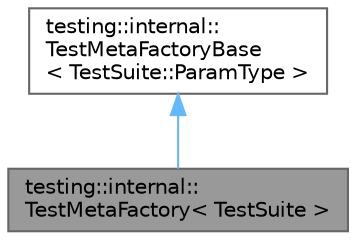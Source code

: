 digraph "testing::internal::TestMetaFactory&lt; TestSuite &gt;"
{
 // LATEX_PDF_SIZE
  bgcolor="transparent";
  edge [fontname=Helvetica,fontsize=10,labelfontname=Helvetica,labelfontsize=10];
  node [fontname=Helvetica,fontsize=10,shape=box,height=0.2,width=0.4];
  Node1 [id="Node000001",label="testing::internal::\lTestMetaFactory\< TestSuite \>",height=0.2,width=0.4,color="gray40", fillcolor="grey60", style="filled", fontcolor="black",tooltip=" "];
  Node2 -> Node1 [id="edge2_Node000001_Node000002",dir="back",color="steelblue1",style="solid",tooltip=" "];
  Node2 [id="Node000002",label="testing::internal::\lTestMetaFactoryBase\l\< TestSuite::ParamType \>",height=0.2,width=0.4,color="gray40", fillcolor="white", style="filled",URL="$classtesting_1_1internal_1_1TestMetaFactoryBase.html",tooltip=" "];
}
